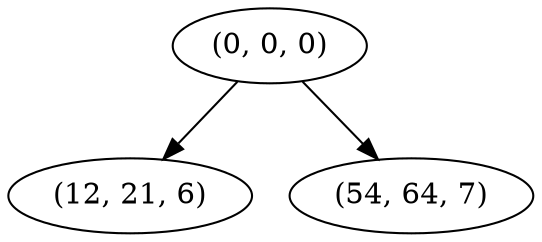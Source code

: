 digraph tree {
    "(0, 0, 0)";
    "(12, 21, 6)";
    "(54, 64, 7)";
    "(0, 0, 0)" -> "(12, 21, 6)";
    "(0, 0, 0)" -> "(54, 64, 7)";
}
